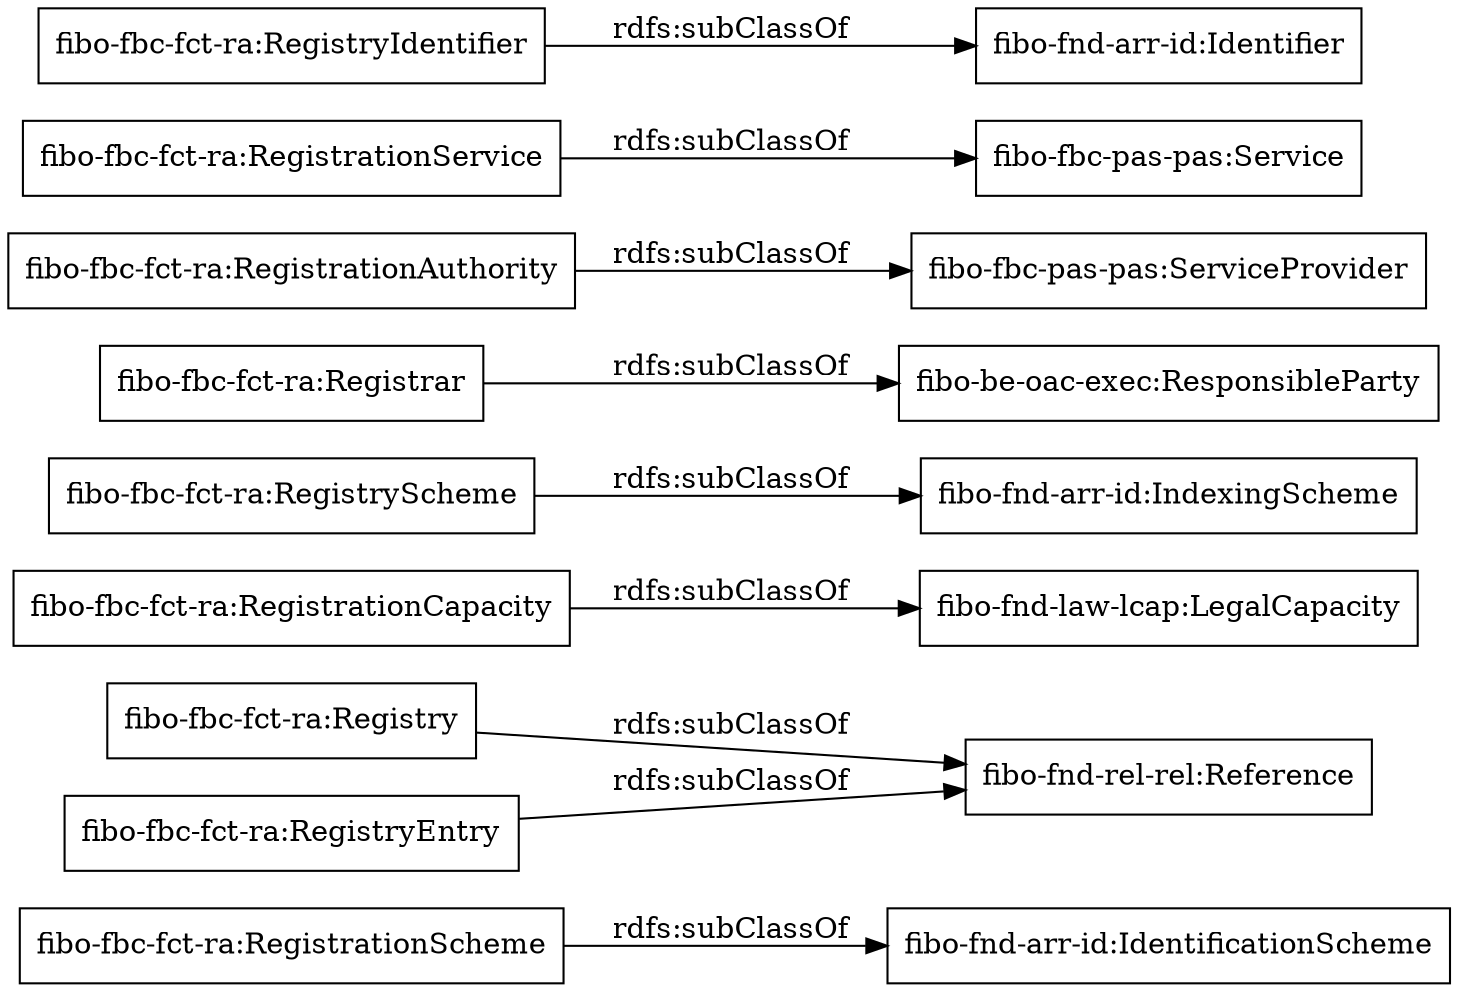 digraph ar2dtool_diagram { 
rankdir=LR;
size="1000"
node [shape = rectangle, color="black"]; "fibo-fbc-fct-ra:RegistrationScheme" "fibo-fbc-fct-ra:Registry" "fibo-fbc-fct-ra:RegistrationCapacity" "fibo-fbc-fct-ra:RegistryScheme" "fibo-fbc-fct-ra:Registrar" "fibo-fbc-fct-ra:RegistrationAuthority" "fibo-fbc-fct-ra:RegistryEntry" "fibo-fbc-fct-ra:RegistrationService" "fibo-fbc-fct-ra:RegistryIdentifier" ; /*classes style*/
	"fibo-fbc-fct-ra:RegistryScheme" -> "fibo-fnd-arr-id:IndexingScheme" [ label = "rdfs:subClassOf" ];
	"fibo-fbc-fct-ra:RegistrationAuthority" -> "fibo-fbc-pas-pas:ServiceProvider" [ label = "rdfs:subClassOf" ];
	"fibo-fbc-fct-ra:RegistrationService" -> "fibo-fbc-pas-pas:Service" [ label = "rdfs:subClassOf" ];
	"fibo-fbc-fct-ra:Registry" -> "fibo-fnd-rel-rel:Reference" [ label = "rdfs:subClassOf" ];
	"fibo-fbc-fct-ra:RegistrationScheme" -> "fibo-fnd-arr-id:IdentificationScheme" [ label = "rdfs:subClassOf" ];
	"fibo-fbc-fct-ra:RegistryIdentifier" -> "fibo-fnd-arr-id:Identifier" [ label = "rdfs:subClassOf" ];
	"fibo-fbc-fct-ra:Registrar" -> "fibo-be-oac-exec:ResponsibleParty" [ label = "rdfs:subClassOf" ];
	"fibo-fbc-fct-ra:RegistryEntry" -> "fibo-fnd-rel-rel:Reference" [ label = "rdfs:subClassOf" ];
	"fibo-fbc-fct-ra:RegistrationCapacity" -> "fibo-fnd-law-lcap:LegalCapacity" [ label = "rdfs:subClassOf" ];

}
